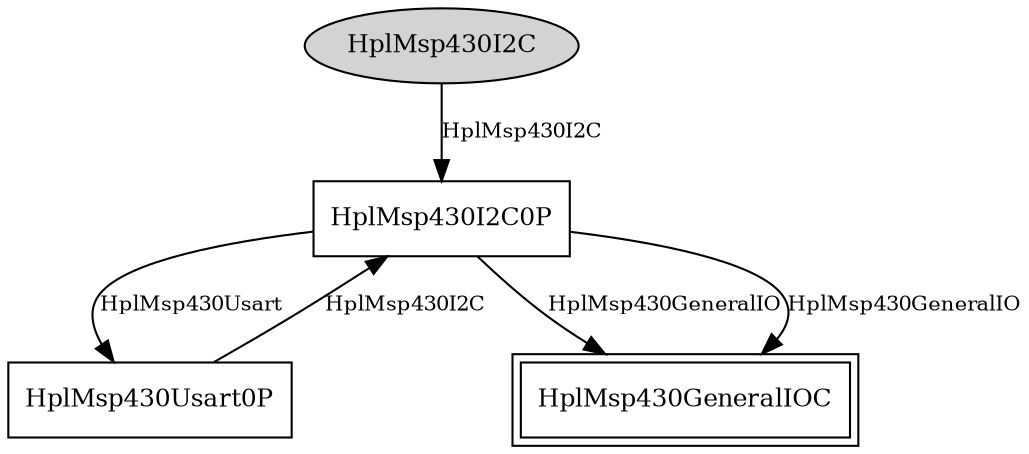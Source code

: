digraph "tos.chips.msp430.usart.HplMsp430I2C0C" {
  n0x40ed60f0 [shape=ellipse, style=filled, label="HplMsp430I2C", fontsize=12];
  "HplMsp430I2C0P" [fontsize=12, shape=box, URL="../chtml/tos.chips.msp430.usart.HplMsp430I2C0P.html"];
  "HplMsp430Usart0P" [fontsize=12, shape=box, URL="../chtml/tos.chips.msp430.usart.HplMsp430Usart0P.html"];
  "HplMsp430I2C0P" [fontsize=12, shape=box, URL="../chtml/tos.chips.msp430.usart.HplMsp430I2C0P.html"];
  "HplMsp430Usart0P" [fontsize=12, shape=box, URL="../chtml/tos.chips.msp430.usart.HplMsp430Usart0P.html"];
  "HplMsp430I2C0P" [fontsize=12, shape=box, URL="../chtml/tos.chips.msp430.usart.HplMsp430I2C0P.html"];
  "HplMsp430GeneralIOC" [fontsize=12, shape=box,peripheries=2, URL="../chtml/tos.chips.msp430.pins.HplMsp430GeneralIOC.html"];
  "HplMsp430I2C0P" [fontsize=12, shape=box, URL="../chtml/tos.chips.msp430.usart.HplMsp430I2C0P.html"];
  "HplMsp430GeneralIOC" [fontsize=12, shape=box,peripheries=2, URL="../chtml/tos.chips.msp430.pins.HplMsp430GeneralIOC.html"];
  "n0x40ed60f0" -> "HplMsp430I2C0P" [label="HplMsp430I2C", URL="../ihtml/tos.chips.msp430.usart.HplMsp430I2C.html", fontsize=10];
  "HplMsp430Usart0P" -> "HplMsp430I2C0P" [label="HplMsp430I2C", URL="../ihtml/tos.chips.msp430.usart.HplMsp430I2C.html", fontsize=10];
  "HplMsp430I2C0P" -> "HplMsp430Usart0P" [label="HplMsp430Usart", URL="../ihtml/tos.chips.msp430.usart.HplMsp430Usart.html", fontsize=10];
  "HplMsp430I2C0P" -> "HplMsp430GeneralIOC" [label="HplMsp430GeneralIO", URL="../ihtml/tos.chips.msp430.pins.HplMsp430GeneralIO.html", fontsize=10];
  "HplMsp430I2C0P" -> "HplMsp430GeneralIOC" [label="HplMsp430GeneralIO", URL="../ihtml/tos.chips.msp430.pins.HplMsp430GeneralIO.html", fontsize=10];
}
